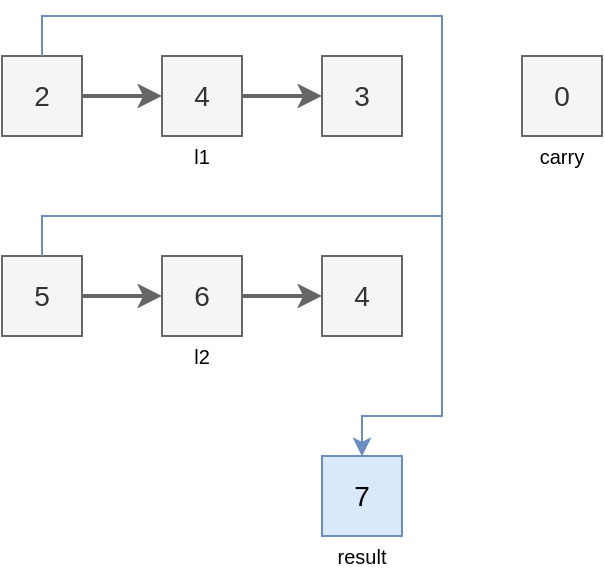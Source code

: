 <mxfile version="23.1.5" type="device" pages="3">
  <diagram name="1" id="raGk_D8FTLXwgUmbc4jt">
    <mxGraphModel dx="794" dy="1142" grid="1" gridSize="10" guides="1" tooltips="1" connect="1" arrows="1" fold="1" page="1" pageScale="1" pageWidth="380" pageHeight="360" math="0" shadow="0">
      <root>
        <mxCell id="0" />
        <mxCell id="1" parent="0" />
        <mxCell id="ARKdLqk96OYoiBVtiu2A-5" style="edgeStyle=orthogonalEdgeStyle;rounded=0;orthogonalLoop=1;jettySize=auto;html=1;exitX=1;exitY=0.5;exitDx=0;exitDy=0;entryX=0;entryY=0.5;entryDx=0;entryDy=0;strokeWidth=2;fillColor=#f5f5f5;strokeColor=#666666;" parent="1" source="zCmTgFsGxIaxcytd8qIg-1" target="zCmTgFsGxIaxcytd8qIg-2" edge="1">
          <mxGeometry relative="1" as="geometry" />
        </mxCell>
        <mxCell id="zCmTgFsGxIaxcytd8qIg-1" value="2" style="text;html=1;align=center;verticalAlign=middle;whiteSpace=wrap;rounded=0;fillColor=#f5f5f5;strokeColor=#666666;fontSize=14;fontColor=#333333;" parent="1" vertex="1">
          <mxGeometry x="40" y="60" width="40" height="40" as="geometry" />
        </mxCell>
        <mxCell id="ARKdLqk96OYoiBVtiu2A-6" style="edgeStyle=orthogonalEdgeStyle;rounded=0;orthogonalLoop=1;jettySize=auto;html=1;exitX=1;exitY=0.5;exitDx=0;exitDy=0;entryX=0;entryY=0.5;entryDx=0;entryDy=0;fillColor=#f5f5f5;strokeColor=#666666;strokeWidth=2;" parent="1" source="zCmTgFsGxIaxcytd8qIg-2" target="zCmTgFsGxIaxcytd8qIg-3" edge="1">
          <mxGeometry relative="1" as="geometry" />
        </mxCell>
        <mxCell id="zCmTgFsGxIaxcytd8qIg-2" value="4" style="text;html=1;align=center;verticalAlign=middle;whiteSpace=wrap;rounded=0;fillColor=#f5f5f5;strokeColor=#666666;fontSize=14;fontColor=#333333;" parent="1" vertex="1">
          <mxGeometry x="120" y="60" width="40" height="40" as="geometry" />
        </mxCell>
        <mxCell id="ARKdLqk96OYoiBVtiu2A-10" style="edgeStyle=orthogonalEdgeStyle;rounded=0;orthogonalLoop=1;jettySize=auto;html=1;exitX=0.5;exitY=0;exitDx=0;exitDy=0;entryX=0.5;entryY=0;entryDx=0;entryDy=0;fillColor=#dae8fc;strokeColor=#6c8ebf;" parent="1" source="zCmTgFsGxIaxcytd8qIg-1" target="ARKdLqk96OYoiBVtiu2A-9" edge="1">
          <mxGeometry relative="1" as="geometry">
            <Array as="points">
              <mxPoint x="60" y="40" />
              <mxPoint x="260" y="40" />
              <mxPoint x="260" y="240" />
              <mxPoint x="220" y="240" />
            </Array>
          </mxGeometry>
        </mxCell>
        <mxCell id="zCmTgFsGxIaxcytd8qIg-3" value="3" style="text;html=1;align=center;verticalAlign=middle;whiteSpace=wrap;rounded=0;fillColor=#f5f5f5;strokeColor=#666666;fontSize=14;fontColor=#333333;" parent="1" vertex="1">
          <mxGeometry x="200" y="60" width="40" height="40" as="geometry" />
        </mxCell>
        <mxCell id="AQBsLTuEEX6UYwU5JBV7-1" value="l1" style="text;html=1;align=center;verticalAlign=middle;whiteSpace=wrap;rounded=0;fontSize=10;" parent="1" vertex="1">
          <mxGeometry x="40" y="100" width="200" height="20" as="geometry" />
        </mxCell>
        <mxCell id="ARKdLqk96OYoiBVtiu2A-7" style="edgeStyle=orthogonalEdgeStyle;rounded=0;orthogonalLoop=1;jettySize=auto;html=1;exitX=1;exitY=0.5;exitDx=0;exitDy=0;entryX=0;entryY=0.5;entryDx=0;entryDy=0;strokeWidth=2;fillColor=#f5f5f5;strokeColor=#666666;" parent="1" source="ARKdLqk96OYoiBVtiu2A-1" target="ARKdLqk96OYoiBVtiu2A-2" edge="1">
          <mxGeometry relative="1" as="geometry" />
        </mxCell>
        <mxCell id="ARKdLqk96OYoiBVtiu2A-1" value="5" style="text;html=1;align=center;verticalAlign=middle;whiteSpace=wrap;rounded=0;fillColor=#f5f5f5;strokeColor=#666666;fontSize=14;fontColor=#333333;" parent="1" vertex="1">
          <mxGeometry x="40" y="160" width="40" height="40" as="geometry" />
        </mxCell>
        <mxCell id="ARKdLqk96OYoiBVtiu2A-8" style="edgeStyle=orthogonalEdgeStyle;rounded=0;orthogonalLoop=1;jettySize=auto;html=1;exitX=1;exitY=0.5;exitDx=0;exitDy=0;entryX=0;entryY=0.5;entryDx=0;entryDy=0;strokeWidth=2;fillColor=#f5f5f5;strokeColor=#666666;" parent="1" source="ARKdLqk96OYoiBVtiu2A-2" target="ARKdLqk96OYoiBVtiu2A-3" edge="1">
          <mxGeometry relative="1" as="geometry" />
        </mxCell>
        <mxCell id="ARKdLqk96OYoiBVtiu2A-2" value="6" style="text;html=1;align=center;verticalAlign=middle;whiteSpace=wrap;rounded=0;fillColor=#f5f5f5;strokeColor=#666666;fontSize=14;fontColor=#333333;" parent="1" vertex="1">
          <mxGeometry x="120" y="160" width="40" height="40" as="geometry" />
        </mxCell>
        <mxCell id="ARKdLqk96OYoiBVtiu2A-11" style="edgeStyle=orthogonalEdgeStyle;rounded=0;orthogonalLoop=1;jettySize=auto;html=1;exitX=0.5;exitY=0;exitDx=0;exitDy=0;entryX=0.5;entryY=0;entryDx=0;entryDy=0;fillColor=#dae8fc;strokeColor=#6c8ebf;" parent="1" source="ARKdLqk96OYoiBVtiu2A-1" target="ARKdLqk96OYoiBVtiu2A-9" edge="1">
          <mxGeometry relative="1" as="geometry">
            <Array as="points">
              <mxPoint x="60" y="140" />
              <mxPoint x="260" y="140" />
              <mxPoint x="260" y="240" />
              <mxPoint x="220" y="240" />
            </Array>
          </mxGeometry>
        </mxCell>
        <mxCell id="ARKdLqk96OYoiBVtiu2A-3" value="4" style="text;html=1;align=center;verticalAlign=middle;whiteSpace=wrap;rounded=0;fillColor=#f5f5f5;strokeColor=#666666;fontSize=14;fontColor=#333333;" parent="1" vertex="1">
          <mxGeometry x="200" y="160" width="40" height="40" as="geometry" />
        </mxCell>
        <mxCell id="ARKdLqk96OYoiBVtiu2A-4" value="l2" style="text;html=1;align=center;verticalAlign=middle;whiteSpace=wrap;rounded=0;fontSize=10;" parent="1" vertex="1">
          <mxGeometry x="40" y="200" width="200" height="20" as="geometry" />
        </mxCell>
        <mxCell id="ARKdLqk96OYoiBVtiu2A-9" value="7" style="text;html=1;align=center;verticalAlign=middle;whiteSpace=wrap;rounded=0;fillColor=#dae8fc;strokeColor=#6c8ebf;fontSize=14;" parent="1" vertex="1">
          <mxGeometry x="200" y="260" width="40" height="40" as="geometry" />
        </mxCell>
        <mxCell id="ARKdLqk96OYoiBVtiu2A-12" value="result" style="text;html=1;align=center;verticalAlign=middle;whiteSpace=wrap;rounded=0;fontSize=10;" parent="1" vertex="1">
          <mxGeometry x="200" y="300" width="40" height="20" as="geometry" />
        </mxCell>
        <mxCell id="ARKdLqk96OYoiBVtiu2A-13" value="0" style="text;html=1;align=center;verticalAlign=middle;whiteSpace=wrap;rounded=0;fillColor=#f5f5f5;strokeColor=#666666;fontSize=14;fontColor=#333333;" parent="1" vertex="1">
          <mxGeometry x="300" y="60" width="40" height="40" as="geometry" />
        </mxCell>
        <mxCell id="ARKdLqk96OYoiBVtiu2A-14" value="carry" style="text;html=1;align=center;verticalAlign=middle;whiteSpace=wrap;rounded=0;fontSize=10;" parent="1" vertex="1">
          <mxGeometry x="300" y="100" width="40" height="20" as="geometry" />
        </mxCell>
      </root>
    </mxGraphModel>
  </diagram>
  <diagram name="2" id="Rppwf0OM6JcqHUhS3g6F">
    <mxGraphModel dx="794" dy="1142" grid="1" gridSize="10" guides="1" tooltips="1" connect="1" arrows="1" fold="1" page="1" pageScale="1" pageWidth="380" pageHeight="380" math="0" shadow="0">
      <root>
        <mxCell id="VQfbc9Jr-YC_he8-z9He-0" />
        <mxCell id="VQfbc9Jr-YC_he8-z9He-1" parent="VQfbc9Jr-YC_he8-z9He-0" />
        <mxCell id="VQfbc9Jr-YC_he8-z9He-2" style="edgeStyle=orthogonalEdgeStyle;rounded=0;orthogonalLoop=1;jettySize=auto;html=1;exitX=1;exitY=0.5;exitDx=0;exitDy=0;entryX=0;entryY=0.5;entryDx=0;entryDy=0;strokeWidth=2;fillColor=#f5f5f5;strokeColor=#666666;" parent="VQfbc9Jr-YC_he8-z9He-1" source="VQfbc9Jr-YC_he8-z9He-3" target="VQfbc9Jr-YC_he8-z9He-5" edge="1">
          <mxGeometry relative="1" as="geometry" />
        </mxCell>
        <mxCell id="VQfbc9Jr-YC_he8-z9He-3" value="2" style="text;html=1;align=center;verticalAlign=middle;whiteSpace=wrap;rounded=0;fillColor=#f5f5f5;strokeColor=#666666;fontSize=14;fontColor=#333333;" parent="VQfbc9Jr-YC_he8-z9He-1" vertex="1">
          <mxGeometry x="40" y="60" width="40" height="40" as="geometry" />
        </mxCell>
        <mxCell id="VQfbc9Jr-YC_he8-z9He-4" style="edgeStyle=orthogonalEdgeStyle;rounded=0;orthogonalLoop=1;jettySize=auto;html=1;exitX=1;exitY=0.5;exitDx=0;exitDy=0;entryX=0;entryY=0.5;entryDx=0;entryDy=0;fillColor=#f5f5f5;strokeColor=#666666;strokeWidth=2;" parent="VQfbc9Jr-YC_he8-z9He-1" source="VQfbc9Jr-YC_he8-z9He-5" target="VQfbc9Jr-YC_he8-z9He-7" edge="1">
          <mxGeometry relative="1" as="geometry" />
        </mxCell>
        <mxCell id="VQfbc9Jr-YC_he8-z9He-5" value="4" style="text;html=1;align=center;verticalAlign=middle;whiteSpace=wrap;rounded=0;fillColor=#f5f5f5;strokeColor=#666666;fontSize=14;fontColor=#333333;" parent="VQfbc9Jr-YC_he8-z9He-1" vertex="1">
          <mxGeometry x="120" y="60" width="40" height="40" as="geometry" />
        </mxCell>
        <mxCell id="VQfbc9Jr-YC_he8-z9He-6" style="edgeStyle=orthogonalEdgeStyle;rounded=0;orthogonalLoop=1;jettySize=auto;html=1;exitX=0.5;exitY=0;exitDx=0;exitDy=0;entryX=0.5;entryY=0;entryDx=0;entryDy=0;fillColor=#dae8fc;strokeColor=#6c8ebf;" parent="VQfbc9Jr-YC_he8-z9He-1" source="VQfbc9Jr-YC_he8-z9He-5" target="SPLsom2ApgbeP6_uoEC7-0" edge="1">
          <mxGeometry relative="1" as="geometry">
            <Array as="points">
              <mxPoint x="140" y="40" />
              <mxPoint x="260" y="40" />
              <mxPoint x="260" y="230" />
              <mxPoint x="140" y="230" />
            </Array>
          </mxGeometry>
        </mxCell>
        <mxCell id="VQfbc9Jr-YC_he8-z9He-7" value="3" style="text;html=1;align=center;verticalAlign=middle;whiteSpace=wrap;rounded=0;fillColor=#f5f5f5;strokeColor=#666666;fontSize=14;fontColor=#333333;" parent="VQfbc9Jr-YC_he8-z9He-1" vertex="1">
          <mxGeometry x="200" y="60" width="40" height="40" as="geometry" />
        </mxCell>
        <mxCell id="VQfbc9Jr-YC_he8-z9He-8" value="l1" style="text;html=1;align=center;verticalAlign=middle;whiteSpace=wrap;rounded=0;fontSize=10;" parent="VQfbc9Jr-YC_he8-z9He-1" vertex="1">
          <mxGeometry x="40" y="100" width="200" height="20" as="geometry" />
        </mxCell>
        <mxCell id="VQfbc9Jr-YC_he8-z9He-9" style="edgeStyle=orthogonalEdgeStyle;rounded=0;orthogonalLoop=1;jettySize=auto;html=1;exitX=1;exitY=0.5;exitDx=0;exitDy=0;entryX=0;entryY=0.5;entryDx=0;entryDy=0;strokeWidth=2;fillColor=#f5f5f5;strokeColor=#666666;" parent="VQfbc9Jr-YC_he8-z9He-1" source="VQfbc9Jr-YC_he8-z9He-10" target="VQfbc9Jr-YC_he8-z9He-12" edge="1">
          <mxGeometry relative="1" as="geometry" />
        </mxCell>
        <mxCell id="VQfbc9Jr-YC_he8-z9He-10" value="5" style="text;html=1;align=center;verticalAlign=middle;whiteSpace=wrap;rounded=0;fillColor=#f5f5f5;strokeColor=#666666;fontSize=14;fontColor=#333333;" parent="VQfbc9Jr-YC_he8-z9He-1" vertex="1">
          <mxGeometry x="40" y="160" width="40" height="40" as="geometry" />
        </mxCell>
        <mxCell id="VQfbc9Jr-YC_he8-z9He-11" style="edgeStyle=orthogonalEdgeStyle;rounded=0;orthogonalLoop=1;jettySize=auto;html=1;exitX=1;exitY=0.5;exitDx=0;exitDy=0;entryX=0;entryY=0.5;entryDx=0;entryDy=0;strokeWidth=2;fillColor=#f5f5f5;strokeColor=#666666;" parent="VQfbc9Jr-YC_he8-z9He-1" source="VQfbc9Jr-YC_he8-z9He-12" target="VQfbc9Jr-YC_he8-z9He-14" edge="1">
          <mxGeometry relative="1" as="geometry" />
        </mxCell>
        <mxCell id="VQfbc9Jr-YC_he8-z9He-12" value="6" style="text;html=1;align=center;verticalAlign=middle;whiteSpace=wrap;rounded=0;fillColor=#f5f5f5;strokeColor=#666666;fontSize=14;fontColor=#333333;" parent="VQfbc9Jr-YC_he8-z9He-1" vertex="1">
          <mxGeometry x="120" y="160" width="40" height="40" as="geometry" />
        </mxCell>
        <mxCell id="VQfbc9Jr-YC_he8-z9He-13" style="edgeStyle=orthogonalEdgeStyle;rounded=0;orthogonalLoop=1;jettySize=auto;html=1;exitX=0.5;exitY=0;exitDx=0;exitDy=0;entryX=0.5;entryY=0;entryDx=0;entryDy=0;fillColor=#dae8fc;strokeColor=#6c8ebf;" parent="VQfbc9Jr-YC_he8-z9He-1" source="VQfbc9Jr-YC_he8-z9He-12" target="SPLsom2ApgbeP6_uoEC7-0" edge="1">
          <mxGeometry relative="1" as="geometry">
            <Array as="points">
              <mxPoint x="140" y="140" />
              <mxPoint x="260" y="140" />
              <mxPoint x="260" y="230" />
              <mxPoint x="140" y="230" />
            </Array>
          </mxGeometry>
        </mxCell>
        <mxCell id="VQfbc9Jr-YC_he8-z9He-14" value="4" style="text;html=1;align=center;verticalAlign=middle;whiteSpace=wrap;rounded=0;fillColor=#f5f5f5;strokeColor=#666666;fontSize=14;fontColor=#333333;" parent="VQfbc9Jr-YC_he8-z9He-1" vertex="1">
          <mxGeometry x="200" y="160" width="40" height="40" as="geometry" />
        </mxCell>
        <mxCell id="VQfbc9Jr-YC_he8-z9He-15" value="l2" style="text;html=1;align=center;verticalAlign=middle;whiteSpace=wrap;rounded=0;fontSize=10;" parent="VQfbc9Jr-YC_he8-z9He-1" vertex="1">
          <mxGeometry x="40" y="200" width="200" height="20" as="geometry" />
        </mxCell>
        <mxCell id="hU9d7umu_OKLn0DHEoQt-0" style="edgeStyle=orthogonalEdgeStyle;rounded=0;orthogonalLoop=1;jettySize=auto;html=1;exitX=0;exitY=0.5;exitDx=0;exitDy=0;entryX=1;entryY=0.5;entryDx=0;entryDy=0;fillColor=#f5f5f5;strokeColor=#666666;strokeWidth=2;" parent="VQfbc9Jr-YC_he8-z9He-1" source="VQfbc9Jr-YC_he8-z9He-16" target="SPLsom2ApgbeP6_uoEC7-0" edge="1">
          <mxGeometry relative="1" as="geometry" />
        </mxCell>
        <mxCell id="VQfbc9Jr-YC_he8-z9He-16" value="7" style="text;html=1;align=center;verticalAlign=middle;whiteSpace=wrap;rounded=0;fillColor=#f5f5f5;strokeColor=#666666;fontSize=14;fontColor=#333333;" parent="VQfbc9Jr-YC_he8-z9He-1" vertex="1">
          <mxGeometry x="200" y="260" width="40" height="40" as="geometry" />
        </mxCell>
        <mxCell id="VQfbc9Jr-YC_he8-z9He-17" value="result" style="text;html=1;align=center;verticalAlign=middle;whiteSpace=wrap;rounded=0;fontSize=10;" parent="VQfbc9Jr-YC_he8-z9He-1" vertex="1">
          <mxGeometry x="120" y="300" width="120" height="20" as="geometry" />
        </mxCell>
        <mxCell id="VQfbc9Jr-YC_he8-z9He-18" value="1" style="text;html=1;align=center;verticalAlign=middle;whiteSpace=wrap;rounded=0;fillColor=#d5e8d4;strokeColor=#82b366;fontSize=14;" parent="VQfbc9Jr-YC_he8-z9He-1" vertex="1">
          <mxGeometry x="300" y="60" width="40" height="40" as="geometry" />
        </mxCell>
        <mxCell id="VQfbc9Jr-YC_he8-z9He-19" value="carry" style="text;html=1;align=center;verticalAlign=middle;whiteSpace=wrap;rounded=0;fontSize=10;" parent="VQfbc9Jr-YC_he8-z9He-1" vertex="1">
          <mxGeometry x="300" y="100" width="40" height="20" as="geometry" />
        </mxCell>
        <mxCell id="UETWy1TT2qabcaCUY5uz-0" style="edgeStyle=orthogonalEdgeStyle;rounded=0;orthogonalLoop=1;jettySize=auto;html=1;fillColor=#f5f5f5;strokeColor=#666666;exitX=0.5;exitY=1;exitDx=0;exitDy=0;" parent="VQfbc9Jr-YC_he8-z9He-1" target="VQfbc9Jr-YC_he8-z9He-19" edge="1" source="SPLsom2ApgbeP6_uoEC7-0">
          <mxGeometry relative="1" as="geometry">
            <mxPoint x="140" y="320" as="sourcePoint" />
            <Array as="points">
              <mxPoint x="140" y="340" />
              <mxPoint x="320" y="340" />
            </Array>
          </mxGeometry>
        </mxCell>
        <mxCell id="SPLsom2ApgbeP6_uoEC7-0" value="0" style="text;html=1;align=center;verticalAlign=middle;whiteSpace=wrap;rounded=0;fillColor=#dae8fc;strokeColor=#6c8ebf;fontSize=14;" parent="VQfbc9Jr-YC_he8-z9He-1" vertex="1">
          <mxGeometry x="120" y="260" width="40" height="40" as="geometry" />
        </mxCell>
      </root>
    </mxGraphModel>
  </diagram>
  <diagram name="3" id="bpC5qCRxDvII2PPvkH59">
    <mxGraphModel dx="794" dy="1142" grid="1" gridSize="10" guides="1" tooltips="1" connect="1" arrows="1" fold="1" page="1" pageScale="1" pageWidth="380" pageHeight="380" math="0" shadow="0">
      <root>
        <mxCell id="sIPdUXVr7TP2xqPughqO-0" />
        <mxCell id="sIPdUXVr7TP2xqPughqO-1" parent="sIPdUXVr7TP2xqPughqO-0" />
        <mxCell id="sIPdUXVr7TP2xqPughqO-2" style="edgeStyle=orthogonalEdgeStyle;rounded=0;orthogonalLoop=1;jettySize=auto;html=1;exitX=1;exitY=0.5;exitDx=0;exitDy=0;entryX=0;entryY=0.5;entryDx=0;entryDy=0;strokeWidth=2;fillColor=#f5f5f5;strokeColor=#666666;" parent="sIPdUXVr7TP2xqPughqO-1" source="sIPdUXVr7TP2xqPughqO-3" target="sIPdUXVr7TP2xqPughqO-5" edge="1">
          <mxGeometry relative="1" as="geometry" />
        </mxCell>
        <mxCell id="sIPdUXVr7TP2xqPughqO-3" value="2" style="text;html=1;align=center;verticalAlign=middle;whiteSpace=wrap;rounded=0;fillColor=#f5f5f5;strokeColor=#666666;fontSize=14;fontColor=#333333;" parent="sIPdUXVr7TP2xqPughqO-1" vertex="1">
          <mxGeometry x="40" y="60" width="40" height="40" as="geometry" />
        </mxCell>
        <mxCell id="sIPdUXVr7TP2xqPughqO-4" style="edgeStyle=orthogonalEdgeStyle;rounded=0;orthogonalLoop=1;jettySize=auto;html=1;exitX=1;exitY=0.5;exitDx=0;exitDy=0;entryX=0;entryY=0.5;entryDx=0;entryDy=0;fillColor=#f5f5f5;strokeColor=#666666;strokeWidth=2;" parent="sIPdUXVr7TP2xqPughqO-1" source="sIPdUXVr7TP2xqPughqO-5" target="sIPdUXVr7TP2xqPughqO-7" edge="1">
          <mxGeometry relative="1" as="geometry">
            <mxPoint x="180" y="80" as="sourcePoint" />
          </mxGeometry>
        </mxCell>
        <mxCell id="sIPdUXVr7TP2xqPughqO-5" value="4" style="text;html=1;align=center;verticalAlign=middle;whiteSpace=wrap;rounded=0;fillColor=#f5f5f5;strokeColor=#666666;fontSize=14;fontColor=#333333;" parent="sIPdUXVr7TP2xqPughqO-1" vertex="1">
          <mxGeometry x="120" y="60" width="40" height="40" as="geometry" />
        </mxCell>
        <mxCell id="sIPdUXVr7TP2xqPughqO-6" style="edgeStyle=orthogonalEdgeStyle;rounded=0;orthogonalLoop=1;jettySize=auto;html=1;exitX=0.5;exitY=0;exitDx=0;exitDy=0;entryX=0.5;entryY=0;entryDx=0;entryDy=0;fillColor=#dae8fc;strokeColor=#6c8ebf;" parent="sIPdUXVr7TP2xqPughqO-1" source="sIPdUXVr7TP2xqPughqO-7" target="FlXmGSzsxHPP0qsJPaAO-0" edge="1">
          <mxGeometry relative="1" as="geometry">
            <Array as="points">
              <mxPoint x="220" y="40" />
              <mxPoint x="260" y="40" />
              <mxPoint x="260" y="240" />
              <mxPoint x="60" y="240" />
            </Array>
          </mxGeometry>
        </mxCell>
        <mxCell id="sIPdUXVr7TP2xqPughqO-7" value="3" style="text;html=1;align=center;verticalAlign=middle;whiteSpace=wrap;rounded=0;fillColor=#f5f5f5;strokeColor=#666666;fontSize=14;fontColor=#333333;" parent="sIPdUXVr7TP2xqPughqO-1" vertex="1">
          <mxGeometry x="200" y="60" width="40" height="40" as="geometry" />
        </mxCell>
        <mxCell id="sIPdUXVr7TP2xqPughqO-8" value="l1" style="text;html=1;align=center;verticalAlign=middle;whiteSpace=wrap;rounded=0;fontSize=10;" parent="sIPdUXVr7TP2xqPughqO-1" vertex="1">
          <mxGeometry x="40" y="100" width="160" height="20" as="geometry" />
        </mxCell>
        <mxCell id="sIPdUXVr7TP2xqPughqO-9" style="edgeStyle=orthogonalEdgeStyle;rounded=0;orthogonalLoop=1;jettySize=auto;html=1;exitX=1;exitY=0.5;exitDx=0;exitDy=0;entryX=0;entryY=0.5;entryDx=0;entryDy=0;strokeWidth=2;fillColor=#f5f5f5;strokeColor=#666666;" parent="sIPdUXVr7TP2xqPughqO-1" source="sIPdUXVr7TP2xqPughqO-10" target="sIPdUXVr7TP2xqPughqO-12" edge="1">
          <mxGeometry relative="1" as="geometry" />
        </mxCell>
        <mxCell id="sIPdUXVr7TP2xqPughqO-10" value="5" style="text;html=1;align=center;verticalAlign=middle;whiteSpace=wrap;rounded=0;fillColor=#f5f5f5;strokeColor=#666666;fontSize=14;fontColor=#333333;" parent="sIPdUXVr7TP2xqPughqO-1" vertex="1">
          <mxGeometry x="40" y="160" width="40" height="40" as="geometry" />
        </mxCell>
        <mxCell id="sIPdUXVr7TP2xqPughqO-11" style="edgeStyle=orthogonalEdgeStyle;rounded=0;orthogonalLoop=1;jettySize=auto;html=1;exitX=1;exitY=0.5;exitDx=0;exitDy=0;entryX=0;entryY=0.5;entryDx=0;entryDy=0;strokeWidth=2;fillColor=#f5f5f5;strokeColor=#666666;" parent="sIPdUXVr7TP2xqPughqO-1" source="sIPdUXVr7TP2xqPughqO-12" target="sIPdUXVr7TP2xqPughqO-14" edge="1">
          <mxGeometry relative="1" as="geometry">
            <mxPoint x="180" y="180" as="sourcePoint" />
          </mxGeometry>
        </mxCell>
        <mxCell id="sIPdUXVr7TP2xqPughqO-12" value="6" style="text;html=1;align=center;verticalAlign=middle;whiteSpace=wrap;rounded=0;fillColor=#f5f5f5;strokeColor=#666666;fontSize=14;fontColor=#333333;" parent="sIPdUXVr7TP2xqPughqO-1" vertex="1">
          <mxGeometry x="120" y="160" width="40" height="40" as="geometry" />
        </mxCell>
        <mxCell id="sIPdUXVr7TP2xqPughqO-13" style="edgeStyle=orthogonalEdgeStyle;rounded=0;orthogonalLoop=1;jettySize=auto;html=1;exitX=0.5;exitY=0;exitDx=0;exitDy=0;entryX=0.5;entryY=0;entryDx=0;entryDy=0;fillColor=#dae8fc;strokeColor=#6c8ebf;" parent="sIPdUXVr7TP2xqPughqO-1" source="sIPdUXVr7TP2xqPughqO-14" target="FlXmGSzsxHPP0qsJPaAO-0" edge="1">
          <mxGeometry relative="1" as="geometry">
            <Array as="points">
              <mxPoint x="220" y="140" />
              <mxPoint x="260" y="140" />
              <mxPoint x="260" y="240" />
              <mxPoint x="60" y="240" />
            </Array>
          </mxGeometry>
        </mxCell>
        <mxCell id="sIPdUXVr7TP2xqPughqO-14" value="4" style="text;html=1;align=center;verticalAlign=middle;whiteSpace=wrap;rounded=0;fillColor=#f5f5f5;strokeColor=#666666;fontSize=14;fontColor=#333333;" parent="sIPdUXVr7TP2xqPughqO-1" vertex="1">
          <mxGeometry x="200" y="160" width="40" height="40" as="geometry" />
        </mxCell>
        <mxCell id="sIPdUXVr7TP2xqPughqO-15" value="l2" style="text;html=1;align=center;verticalAlign=middle;whiteSpace=wrap;rounded=0;fontSize=10;" parent="sIPdUXVr7TP2xqPughqO-1" vertex="1">
          <mxGeometry x="40" y="200" width="160" height="20" as="geometry" />
        </mxCell>
        <mxCell id="sIPdUXVr7TP2xqPughqO-16" style="edgeStyle=orthogonalEdgeStyle;rounded=0;orthogonalLoop=1;jettySize=auto;html=1;exitX=0;exitY=0.5;exitDx=0;exitDy=0;entryX=1;entryY=0.5;entryDx=0;entryDy=0;fillColor=#f5f5f5;strokeColor=#666666;strokeWidth=2;" parent="sIPdUXVr7TP2xqPughqO-1" source="sIPdUXVr7TP2xqPughqO-17" target="sIPdUXVr7TP2xqPughqO-21" edge="1">
          <mxGeometry relative="1" as="geometry">
            <mxPoint x="180" y="280" as="targetPoint" />
          </mxGeometry>
        </mxCell>
        <mxCell id="sIPdUXVr7TP2xqPughqO-17" value="7" style="text;html=1;align=center;verticalAlign=middle;whiteSpace=wrap;rounded=0;fillColor=#f5f5f5;strokeColor=#666666;fontSize=14;fontColor=#333333;" parent="sIPdUXVr7TP2xqPughqO-1" vertex="1">
          <mxGeometry x="200" y="260" width="40" height="40" as="geometry" />
        </mxCell>
        <mxCell id="sIPdUXVr7TP2xqPughqO-18" value="result" style="text;html=1;align=center;verticalAlign=middle;whiteSpace=wrap;rounded=0;fontSize=10;" parent="sIPdUXVr7TP2xqPughqO-1" vertex="1">
          <mxGeometry x="40" y="300" width="200" height="20" as="geometry" />
        </mxCell>
        <mxCell id="sIPdUXVr7TP2xqPughqO-19" value="0" style="text;html=1;align=center;verticalAlign=middle;whiteSpace=wrap;rounded=0;fillColor=#d5e8d4;strokeColor=#82b366;fontSize=14;" parent="sIPdUXVr7TP2xqPughqO-1" vertex="1">
          <mxGeometry x="300" y="60" width="40" height="40" as="geometry" />
        </mxCell>
        <mxCell id="uBXoZthBy9y_xXjyOrbH-0" style="edgeStyle=orthogonalEdgeStyle;rounded=0;orthogonalLoop=1;jettySize=auto;html=1;exitX=0.5;exitY=1;exitDx=0;exitDy=0;entryX=0.5;entryY=1;entryDx=0;entryDy=0;fillColor=#d5e8d4;strokeColor=#82b366;" parent="sIPdUXVr7TP2xqPughqO-1" source="sIPdUXVr7TP2xqPughqO-20" target="FlXmGSzsxHPP0qsJPaAO-0" edge="1">
          <mxGeometry relative="1" as="geometry">
            <Array as="points">
              <mxPoint x="320" y="340" />
              <mxPoint x="60" y="340" />
            </Array>
          </mxGeometry>
        </mxCell>
        <mxCell id="sIPdUXVr7TP2xqPughqO-20" value="carry" style="text;html=1;align=center;verticalAlign=middle;whiteSpace=wrap;rounded=0;fontSize=10;" parent="sIPdUXVr7TP2xqPughqO-1" vertex="1">
          <mxGeometry x="300" y="100" width="40" height="20" as="geometry" />
        </mxCell>
        <mxCell id="FlXmGSzsxHPP0qsJPaAO-1" style="edgeStyle=orthogonalEdgeStyle;rounded=0;orthogonalLoop=1;jettySize=auto;html=1;exitX=0;exitY=0.5;exitDx=0;exitDy=0;entryX=1;entryY=0.5;entryDx=0;entryDy=0;strokeWidth=2;fillColor=#f5f5f5;strokeColor=#666666;" parent="sIPdUXVr7TP2xqPughqO-1" source="sIPdUXVr7TP2xqPughqO-21" target="FlXmGSzsxHPP0qsJPaAO-0" edge="1">
          <mxGeometry relative="1" as="geometry" />
        </mxCell>
        <mxCell id="sIPdUXVr7TP2xqPughqO-21" value="0" style="text;html=1;align=center;verticalAlign=middle;whiteSpace=wrap;rounded=0;fillColor=#f5f5f5;strokeColor=#666666;fontSize=14;fontColor=#333333;" parent="sIPdUXVr7TP2xqPughqO-1" vertex="1">
          <mxGeometry x="120" y="260" width="40" height="40" as="geometry" />
        </mxCell>
        <mxCell id="FlXmGSzsxHPP0qsJPaAO-0" value="8" style="text;html=1;align=center;verticalAlign=middle;whiteSpace=wrap;rounded=0;fillColor=#ffe6cc;strokeColor=#d79b00;fontSize=14;" parent="sIPdUXVr7TP2xqPughqO-1" vertex="1">
          <mxGeometry x="40" y="260" width="40" height="40" as="geometry" />
        </mxCell>
      </root>
    </mxGraphModel>
  </diagram>
</mxfile>
